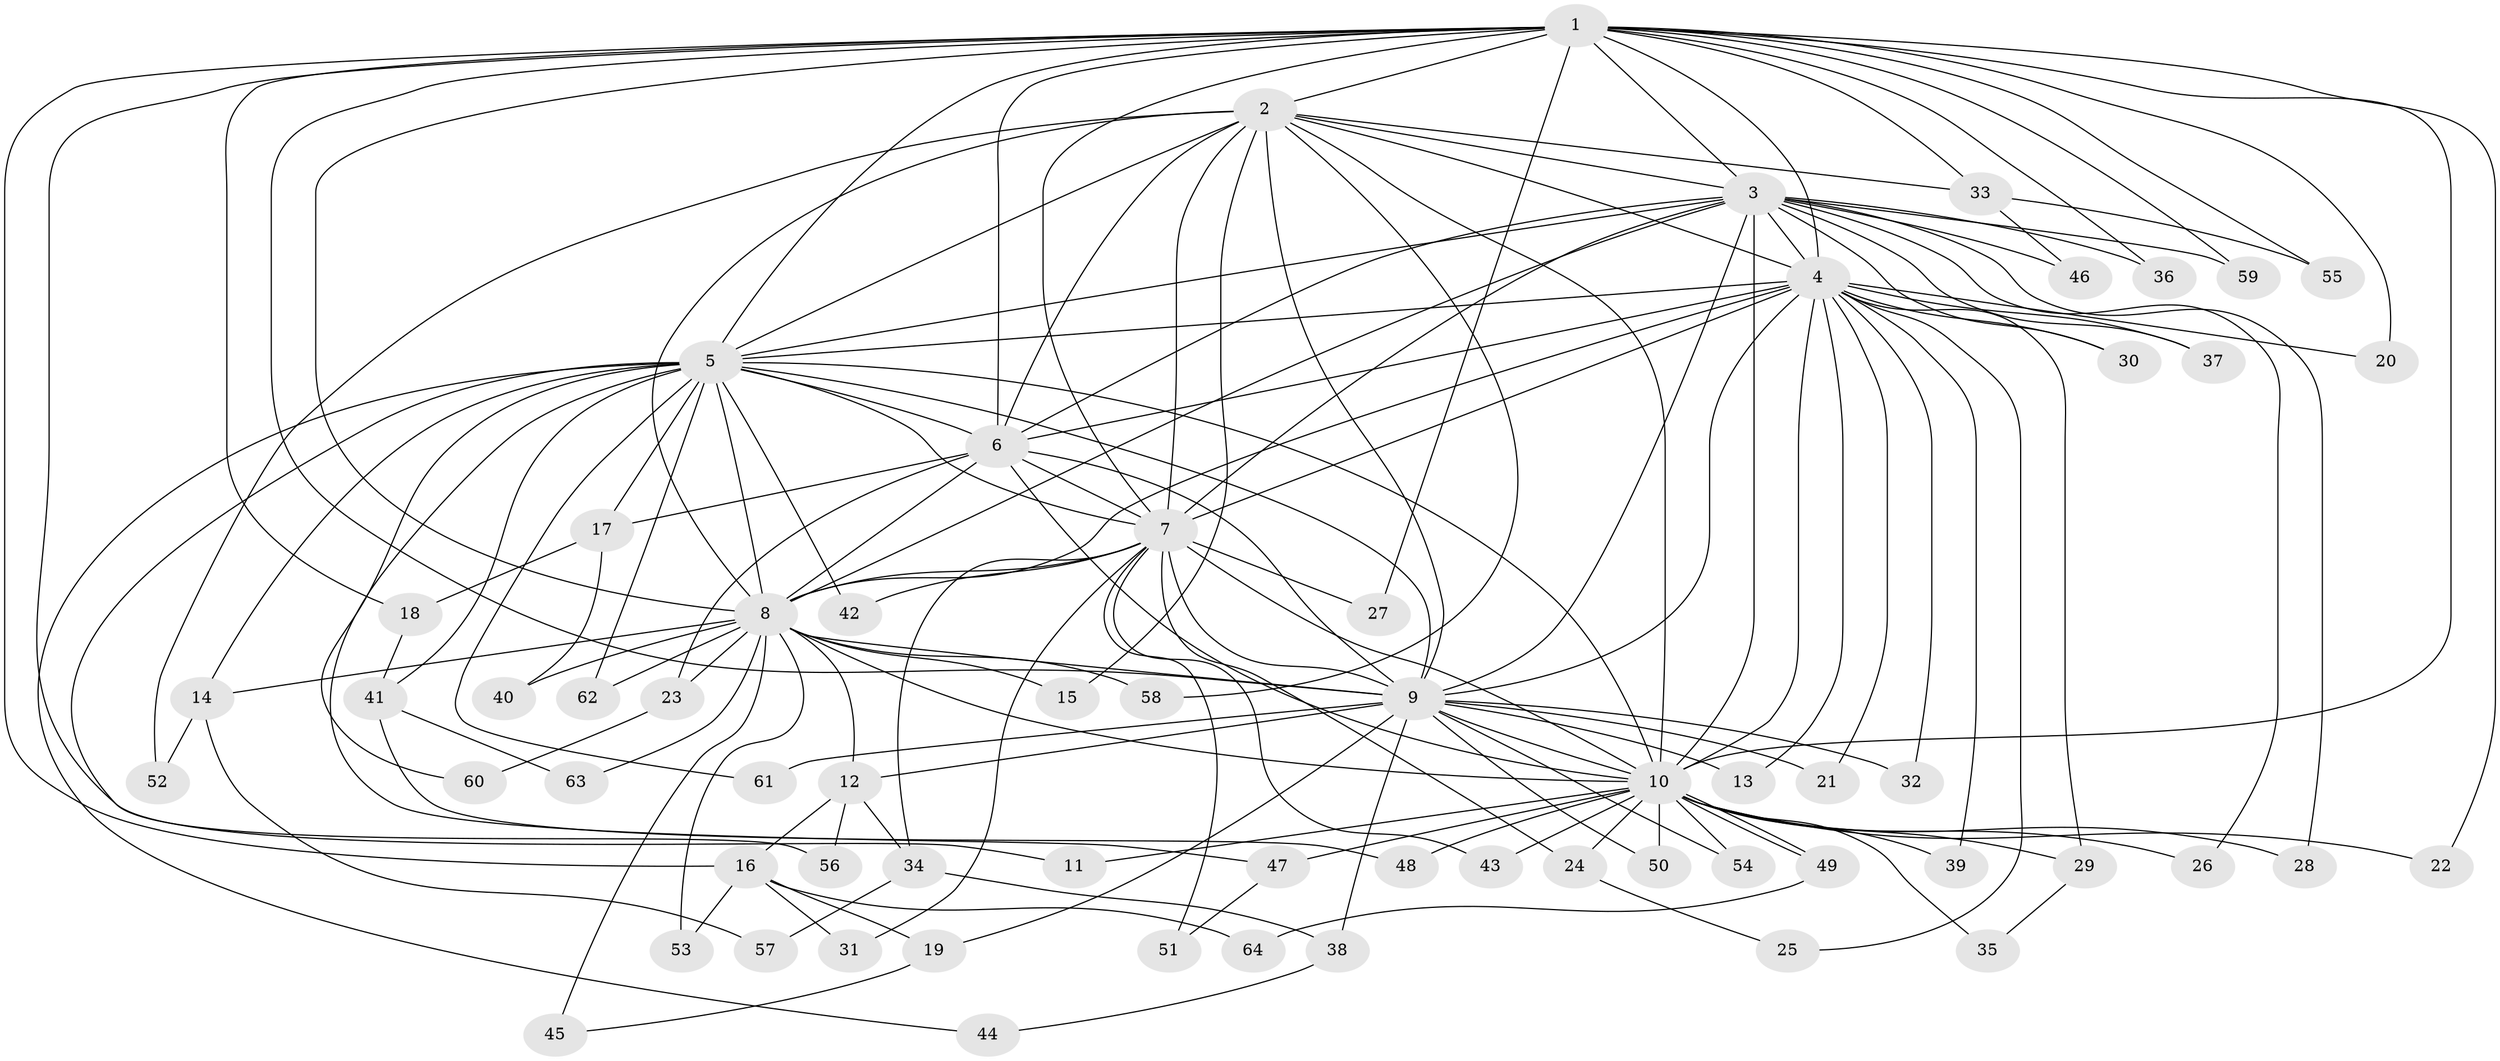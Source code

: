 // coarse degree distribution, {14: 0.0625, 9: 0.03125, 18: 0.0625, 10: 0.03125, 11: 0.03125, 2: 0.5, 6: 0.0625, 4: 0.03125, 3: 0.15625, 1: 0.03125}
// Generated by graph-tools (version 1.1) at 2025/17/03/04/25 18:17:27]
// undirected, 64 vertices, 153 edges
graph export_dot {
graph [start="1"]
  node [color=gray90,style=filled];
  1;
  2;
  3;
  4;
  5;
  6;
  7;
  8;
  9;
  10;
  11;
  12;
  13;
  14;
  15;
  16;
  17;
  18;
  19;
  20;
  21;
  22;
  23;
  24;
  25;
  26;
  27;
  28;
  29;
  30;
  31;
  32;
  33;
  34;
  35;
  36;
  37;
  38;
  39;
  40;
  41;
  42;
  43;
  44;
  45;
  46;
  47;
  48;
  49;
  50;
  51;
  52;
  53;
  54;
  55;
  56;
  57;
  58;
  59;
  60;
  61;
  62;
  63;
  64;
  1 -- 2;
  1 -- 3;
  1 -- 4;
  1 -- 5;
  1 -- 6;
  1 -- 7;
  1 -- 8;
  1 -- 9;
  1 -- 10;
  1 -- 11;
  1 -- 16;
  1 -- 18;
  1 -- 20;
  1 -- 22;
  1 -- 27;
  1 -- 33;
  1 -- 36;
  1 -- 55;
  1 -- 59;
  2 -- 3;
  2 -- 4;
  2 -- 5;
  2 -- 6;
  2 -- 7;
  2 -- 8;
  2 -- 9;
  2 -- 10;
  2 -- 15;
  2 -- 33;
  2 -- 52;
  2 -- 58;
  3 -- 4;
  3 -- 5;
  3 -- 6;
  3 -- 7;
  3 -- 8;
  3 -- 9;
  3 -- 10;
  3 -- 26;
  3 -- 28;
  3 -- 30;
  3 -- 36;
  3 -- 37;
  3 -- 46;
  3 -- 59;
  4 -- 5;
  4 -- 6;
  4 -- 7;
  4 -- 8;
  4 -- 9;
  4 -- 10;
  4 -- 13;
  4 -- 20;
  4 -- 21;
  4 -- 25;
  4 -- 29;
  4 -- 30;
  4 -- 32;
  4 -- 37;
  4 -- 39;
  5 -- 6;
  5 -- 7;
  5 -- 8;
  5 -- 9;
  5 -- 10;
  5 -- 14;
  5 -- 17;
  5 -- 41;
  5 -- 42;
  5 -- 44;
  5 -- 47;
  5 -- 56;
  5 -- 60;
  5 -- 61;
  5 -- 62;
  6 -- 7;
  6 -- 8;
  6 -- 9;
  6 -- 10;
  6 -- 17;
  6 -- 23;
  7 -- 8;
  7 -- 9;
  7 -- 10;
  7 -- 24;
  7 -- 27;
  7 -- 31;
  7 -- 34;
  7 -- 42;
  7 -- 43;
  7 -- 51;
  8 -- 9;
  8 -- 10;
  8 -- 12;
  8 -- 14;
  8 -- 15;
  8 -- 23;
  8 -- 40;
  8 -- 45;
  8 -- 53;
  8 -- 58;
  8 -- 62;
  8 -- 63;
  9 -- 10;
  9 -- 12;
  9 -- 13;
  9 -- 19;
  9 -- 21;
  9 -- 32;
  9 -- 38;
  9 -- 50;
  9 -- 54;
  9 -- 61;
  10 -- 11;
  10 -- 22;
  10 -- 24;
  10 -- 26;
  10 -- 28;
  10 -- 29;
  10 -- 35;
  10 -- 39;
  10 -- 43;
  10 -- 47;
  10 -- 48;
  10 -- 49;
  10 -- 49;
  10 -- 50;
  10 -- 54;
  12 -- 16;
  12 -- 34;
  12 -- 56;
  14 -- 52;
  14 -- 57;
  16 -- 19;
  16 -- 31;
  16 -- 53;
  16 -- 64;
  17 -- 18;
  17 -- 40;
  18 -- 41;
  19 -- 45;
  23 -- 60;
  24 -- 25;
  29 -- 35;
  33 -- 46;
  33 -- 55;
  34 -- 38;
  34 -- 57;
  38 -- 44;
  41 -- 48;
  41 -- 63;
  47 -- 51;
  49 -- 64;
}
